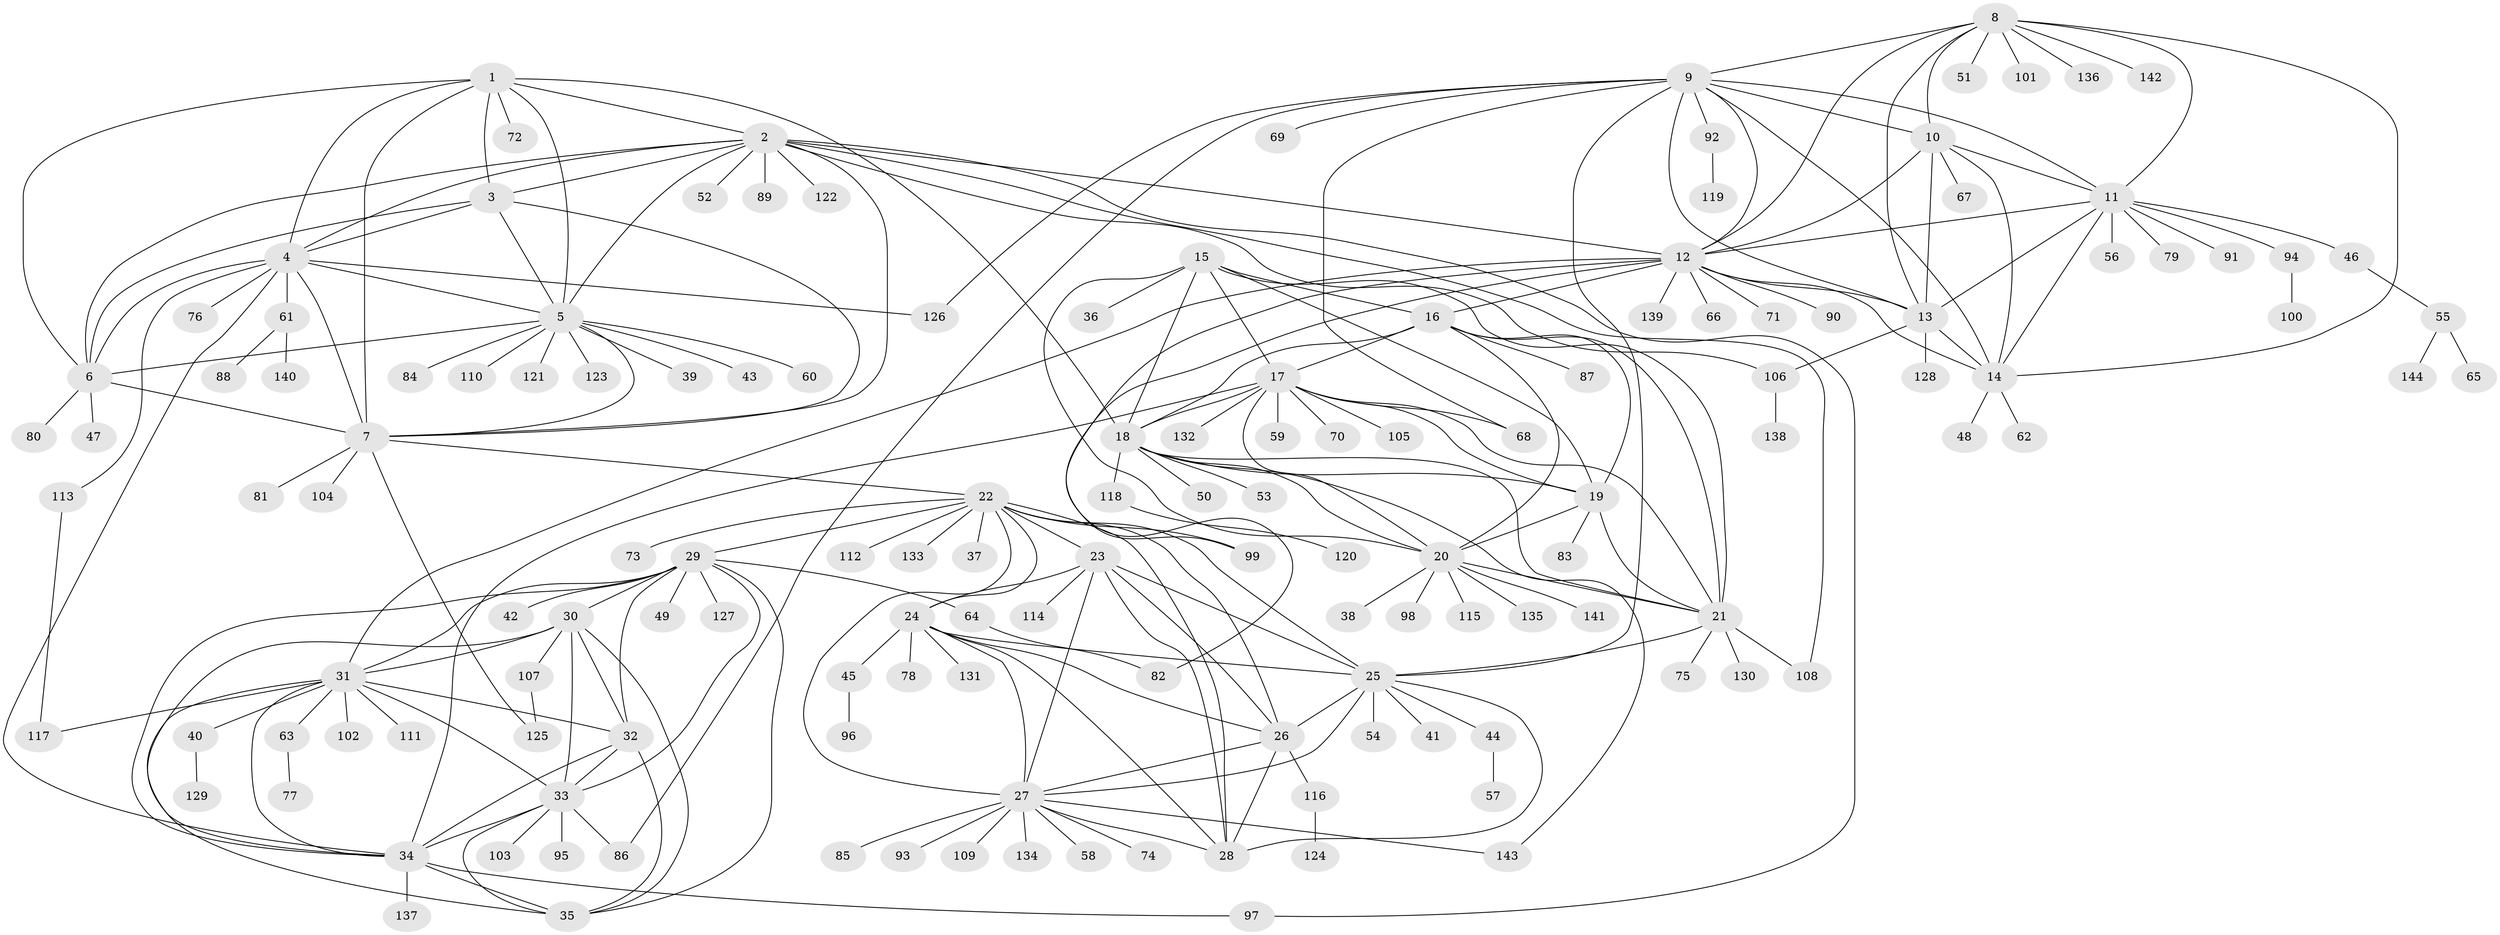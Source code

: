 // Generated by graph-tools (version 1.1) at 2025/02/03/09/25 03:02:44]
// undirected, 144 vertices, 235 edges
graph export_dot {
graph [start="1"]
  node [color=gray90,style=filled];
  1;
  2;
  3;
  4;
  5;
  6;
  7;
  8;
  9;
  10;
  11;
  12;
  13;
  14;
  15;
  16;
  17;
  18;
  19;
  20;
  21;
  22;
  23;
  24;
  25;
  26;
  27;
  28;
  29;
  30;
  31;
  32;
  33;
  34;
  35;
  36;
  37;
  38;
  39;
  40;
  41;
  42;
  43;
  44;
  45;
  46;
  47;
  48;
  49;
  50;
  51;
  52;
  53;
  54;
  55;
  56;
  57;
  58;
  59;
  60;
  61;
  62;
  63;
  64;
  65;
  66;
  67;
  68;
  69;
  70;
  71;
  72;
  73;
  74;
  75;
  76;
  77;
  78;
  79;
  80;
  81;
  82;
  83;
  84;
  85;
  86;
  87;
  88;
  89;
  90;
  91;
  92;
  93;
  94;
  95;
  96;
  97;
  98;
  99;
  100;
  101;
  102;
  103;
  104;
  105;
  106;
  107;
  108;
  109;
  110;
  111;
  112;
  113;
  114;
  115;
  116;
  117;
  118;
  119;
  120;
  121;
  122;
  123;
  124;
  125;
  126;
  127;
  128;
  129;
  130;
  131;
  132;
  133;
  134;
  135;
  136;
  137;
  138;
  139;
  140;
  141;
  142;
  143;
  144;
  1 -- 2;
  1 -- 3;
  1 -- 4;
  1 -- 5;
  1 -- 6;
  1 -- 7;
  1 -- 18;
  1 -- 72;
  2 -- 3;
  2 -- 4;
  2 -- 5;
  2 -- 6;
  2 -- 7;
  2 -- 12;
  2 -- 52;
  2 -- 89;
  2 -- 97;
  2 -- 106;
  2 -- 108;
  2 -- 122;
  3 -- 4;
  3 -- 5;
  3 -- 6;
  3 -- 7;
  4 -- 5;
  4 -- 6;
  4 -- 7;
  4 -- 34;
  4 -- 61;
  4 -- 76;
  4 -- 113;
  4 -- 126;
  5 -- 6;
  5 -- 7;
  5 -- 39;
  5 -- 43;
  5 -- 60;
  5 -- 84;
  5 -- 110;
  5 -- 121;
  5 -- 123;
  6 -- 7;
  6 -- 47;
  6 -- 80;
  7 -- 22;
  7 -- 81;
  7 -- 104;
  7 -- 125;
  8 -- 9;
  8 -- 10;
  8 -- 11;
  8 -- 12;
  8 -- 13;
  8 -- 14;
  8 -- 51;
  8 -- 101;
  8 -- 136;
  8 -- 142;
  9 -- 10;
  9 -- 11;
  9 -- 12;
  9 -- 13;
  9 -- 14;
  9 -- 25;
  9 -- 68;
  9 -- 69;
  9 -- 86;
  9 -- 92;
  9 -- 126;
  10 -- 11;
  10 -- 12;
  10 -- 13;
  10 -- 14;
  10 -- 67;
  11 -- 12;
  11 -- 13;
  11 -- 14;
  11 -- 46;
  11 -- 56;
  11 -- 79;
  11 -- 91;
  11 -- 94;
  12 -- 13;
  12 -- 14;
  12 -- 16;
  12 -- 31;
  12 -- 66;
  12 -- 71;
  12 -- 82;
  12 -- 90;
  12 -- 99;
  12 -- 139;
  13 -- 14;
  13 -- 106;
  13 -- 128;
  14 -- 48;
  14 -- 62;
  15 -- 16;
  15 -- 17;
  15 -- 18;
  15 -- 19;
  15 -- 20;
  15 -- 21;
  15 -- 36;
  16 -- 17;
  16 -- 18;
  16 -- 19;
  16 -- 20;
  16 -- 21;
  16 -- 87;
  17 -- 18;
  17 -- 19;
  17 -- 20;
  17 -- 21;
  17 -- 34;
  17 -- 59;
  17 -- 68;
  17 -- 70;
  17 -- 105;
  17 -- 132;
  18 -- 19;
  18 -- 20;
  18 -- 21;
  18 -- 50;
  18 -- 53;
  18 -- 118;
  18 -- 143;
  19 -- 20;
  19 -- 21;
  19 -- 83;
  20 -- 21;
  20 -- 38;
  20 -- 98;
  20 -- 115;
  20 -- 135;
  20 -- 141;
  21 -- 25;
  21 -- 75;
  21 -- 108;
  21 -- 130;
  22 -- 23;
  22 -- 24;
  22 -- 25;
  22 -- 26;
  22 -- 27;
  22 -- 28;
  22 -- 29;
  22 -- 37;
  22 -- 73;
  22 -- 99;
  22 -- 112;
  22 -- 133;
  23 -- 24;
  23 -- 25;
  23 -- 26;
  23 -- 27;
  23 -- 28;
  23 -- 114;
  24 -- 25;
  24 -- 26;
  24 -- 27;
  24 -- 28;
  24 -- 45;
  24 -- 78;
  24 -- 131;
  25 -- 26;
  25 -- 27;
  25 -- 28;
  25 -- 41;
  25 -- 44;
  25 -- 54;
  26 -- 27;
  26 -- 28;
  26 -- 116;
  27 -- 28;
  27 -- 58;
  27 -- 74;
  27 -- 85;
  27 -- 93;
  27 -- 109;
  27 -- 134;
  27 -- 143;
  29 -- 30;
  29 -- 31;
  29 -- 32;
  29 -- 33;
  29 -- 34;
  29 -- 35;
  29 -- 42;
  29 -- 49;
  29 -- 64;
  29 -- 127;
  30 -- 31;
  30 -- 32;
  30 -- 33;
  30 -- 34;
  30 -- 35;
  30 -- 107;
  31 -- 32;
  31 -- 33;
  31 -- 34;
  31 -- 35;
  31 -- 40;
  31 -- 63;
  31 -- 102;
  31 -- 111;
  31 -- 117;
  32 -- 33;
  32 -- 34;
  32 -- 35;
  33 -- 34;
  33 -- 35;
  33 -- 86;
  33 -- 95;
  33 -- 103;
  34 -- 35;
  34 -- 97;
  34 -- 137;
  40 -- 129;
  44 -- 57;
  45 -- 96;
  46 -- 55;
  55 -- 65;
  55 -- 144;
  61 -- 88;
  61 -- 140;
  63 -- 77;
  64 -- 82;
  92 -- 119;
  94 -- 100;
  106 -- 138;
  107 -- 125;
  113 -- 117;
  116 -- 124;
  118 -- 120;
}
